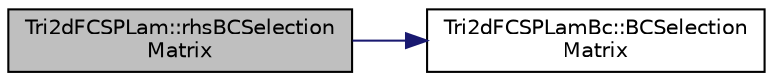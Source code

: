 digraph "Tri2dFCSPLam::rhsBCSelectionMatrix"
{
  edge [fontname="Helvetica",fontsize="10",labelfontname="Helvetica",labelfontsize="10"];
  node [fontname="Helvetica",fontsize="10",shape=record];
  rankdir="LR";
  Node1 [label="Tri2dFCSPLam::rhsBCSelection\lMatrix",height=0.2,width=0.4,color="black", fillcolor="grey75", style="filled" fontcolor="black"];
  Node1 -> Node2 [color="midnightblue",fontsize="10",style="solid",fontname="Helvetica"];
  Node2 [label="Tri2dFCSPLamBc::BCSelection\lMatrix",height=0.2,width=0.4,color="black", fillcolor="white", style="filled",URL="$classTri2dFCSPLamBc.html#ad030af898fa2d90af2f97944ae6774bb",tooltip="Provides boundary Jacobian contribution for the interior dof. "];
}
